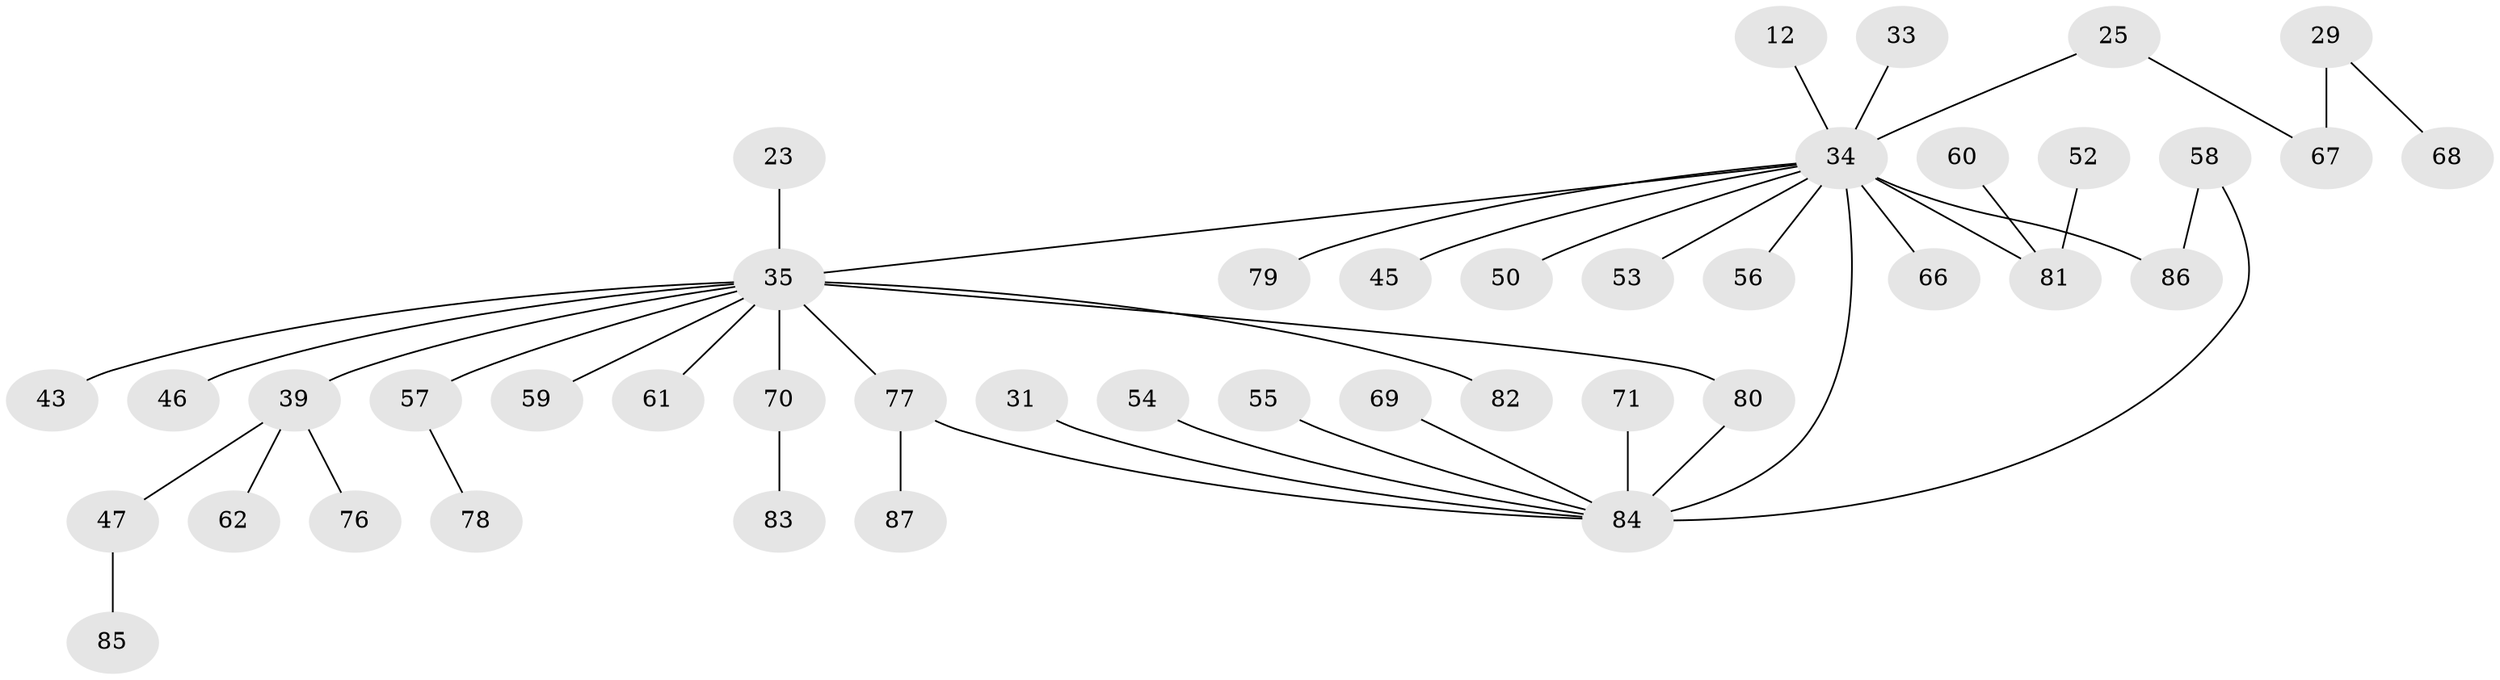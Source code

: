 // original degree distribution, {4: 0.08045977011494253, 8: 0.011494252873563218, 3: 0.1839080459770115, 7: 0.011494252873563218, 5: 0.022988505747126436, 1: 0.3793103448275862, 6: 0.034482758620689655, 2: 0.27586206896551724}
// Generated by graph-tools (version 1.1) at 2025/42/03/09/25 04:42:04]
// undirected, 43 vertices, 45 edges
graph export_dot {
graph [start="1"]
  node [color=gray90,style=filled];
  12 [super="+11"];
  23;
  25;
  29;
  31;
  33;
  34 [super="+10+16+22+30"];
  35 [super="+3+8+13"];
  39 [super="+24"];
  43;
  45;
  46;
  47;
  50;
  52;
  53;
  54;
  55;
  56;
  57;
  58;
  59;
  60;
  61;
  62;
  66;
  67 [super="+26"];
  68;
  69;
  70;
  71;
  76;
  77 [super="+49+72"];
  78;
  79;
  80;
  81 [super="+18+48"];
  82;
  83;
  84 [super="+63+65+75"];
  85;
  86 [super="+27"];
  87;
  12 -- 34;
  23 -- 35;
  25 -- 67;
  25 -- 34;
  29 -- 68;
  29 -- 67 [weight=2];
  31 -- 84;
  33 -- 34;
  34 -- 56;
  34 -- 53;
  34 -- 35 [weight=2];
  34 -- 45 [weight=2];
  34 -- 66;
  34 -- 79;
  34 -- 50;
  34 -- 81 [weight=2];
  34 -- 84 [weight=5];
  34 -- 86;
  35 -- 43;
  35 -- 46;
  35 -- 57;
  35 -- 61;
  35 -- 80;
  35 -- 70;
  35 -- 82;
  35 -- 59;
  35 -- 39;
  35 -- 77 [weight=2];
  39 -- 47;
  39 -- 62;
  39 -- 76;
  47 -- 85;
  52 -- 81;
  54 -- 84;
  55 -- 84;
  57 -- 78;
  58 -- 86;
  58 -- 84;
  60 -- 81;
  69 -- 84;
  70 -- 83;
  71 -- 84;
  77 -- 84 [weight=3];
  77 -- 87;
  80 -- 84;
}
